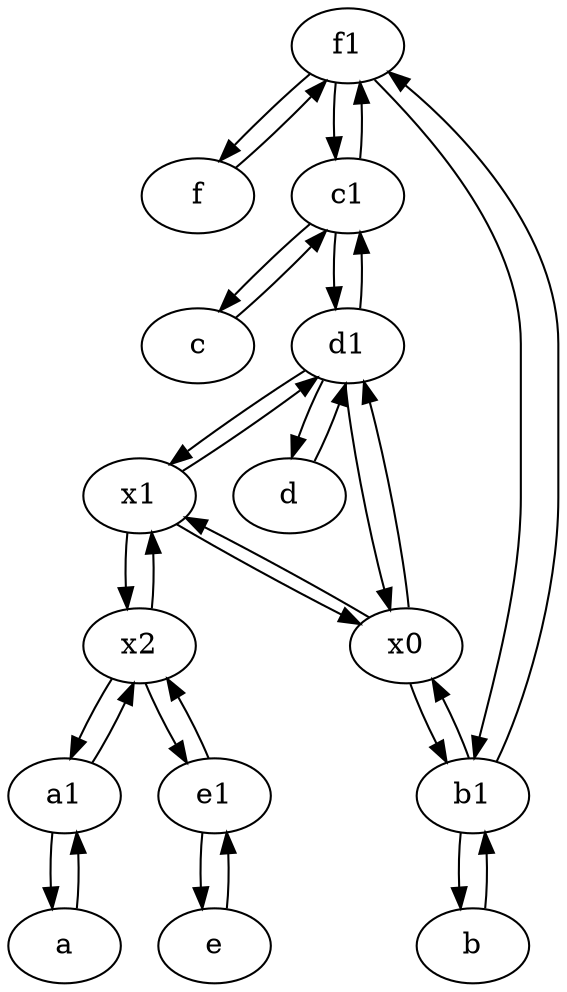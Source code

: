 digraph  {
	f1;
	c [pos="20,10!"];
	f [pos="15,45!"];
	a1 [pos="40,15!"];
	x1;
	d [pos="20,30!"];
	c1 [pos="30,15!"];
	x2;
	e [pos="30,50!"];
	b [pos="50,20!"];
	a [pos="40,10!"];
	b1 [pos="45,20!"];
	d1 [pos="25,30!"];
	e1 [pos="25,45!"];
	x0;
	d1 -> x0;
	x1 -> x0;
	x1 -> x2;
	c1 -> d1;
	x0 -> b1;
	x1 -> d1;
	x0 -> x1;
	c -> c1;
	c1 -> f1;
	b -> b1;
	b1 -> f1;
	e1 -> e;
	b1 -> x0;
	x2 -> x1;
	f1 -> b1;
	f1 -> c1;
	a1 -> a;
	e -> e1;
	x2 -> e1;
	a -> a1;
	e1 -> x2;
	b1 -> b;
	d1 -> d;
	a1 -> x2;
	f -> f1;
	f1 -> f;
	x2 -> a1;
	x0 -> d1;
	c1 -> c;
	d -> d1;
	d1 -> x1;
	d1 -> c1;

	}
